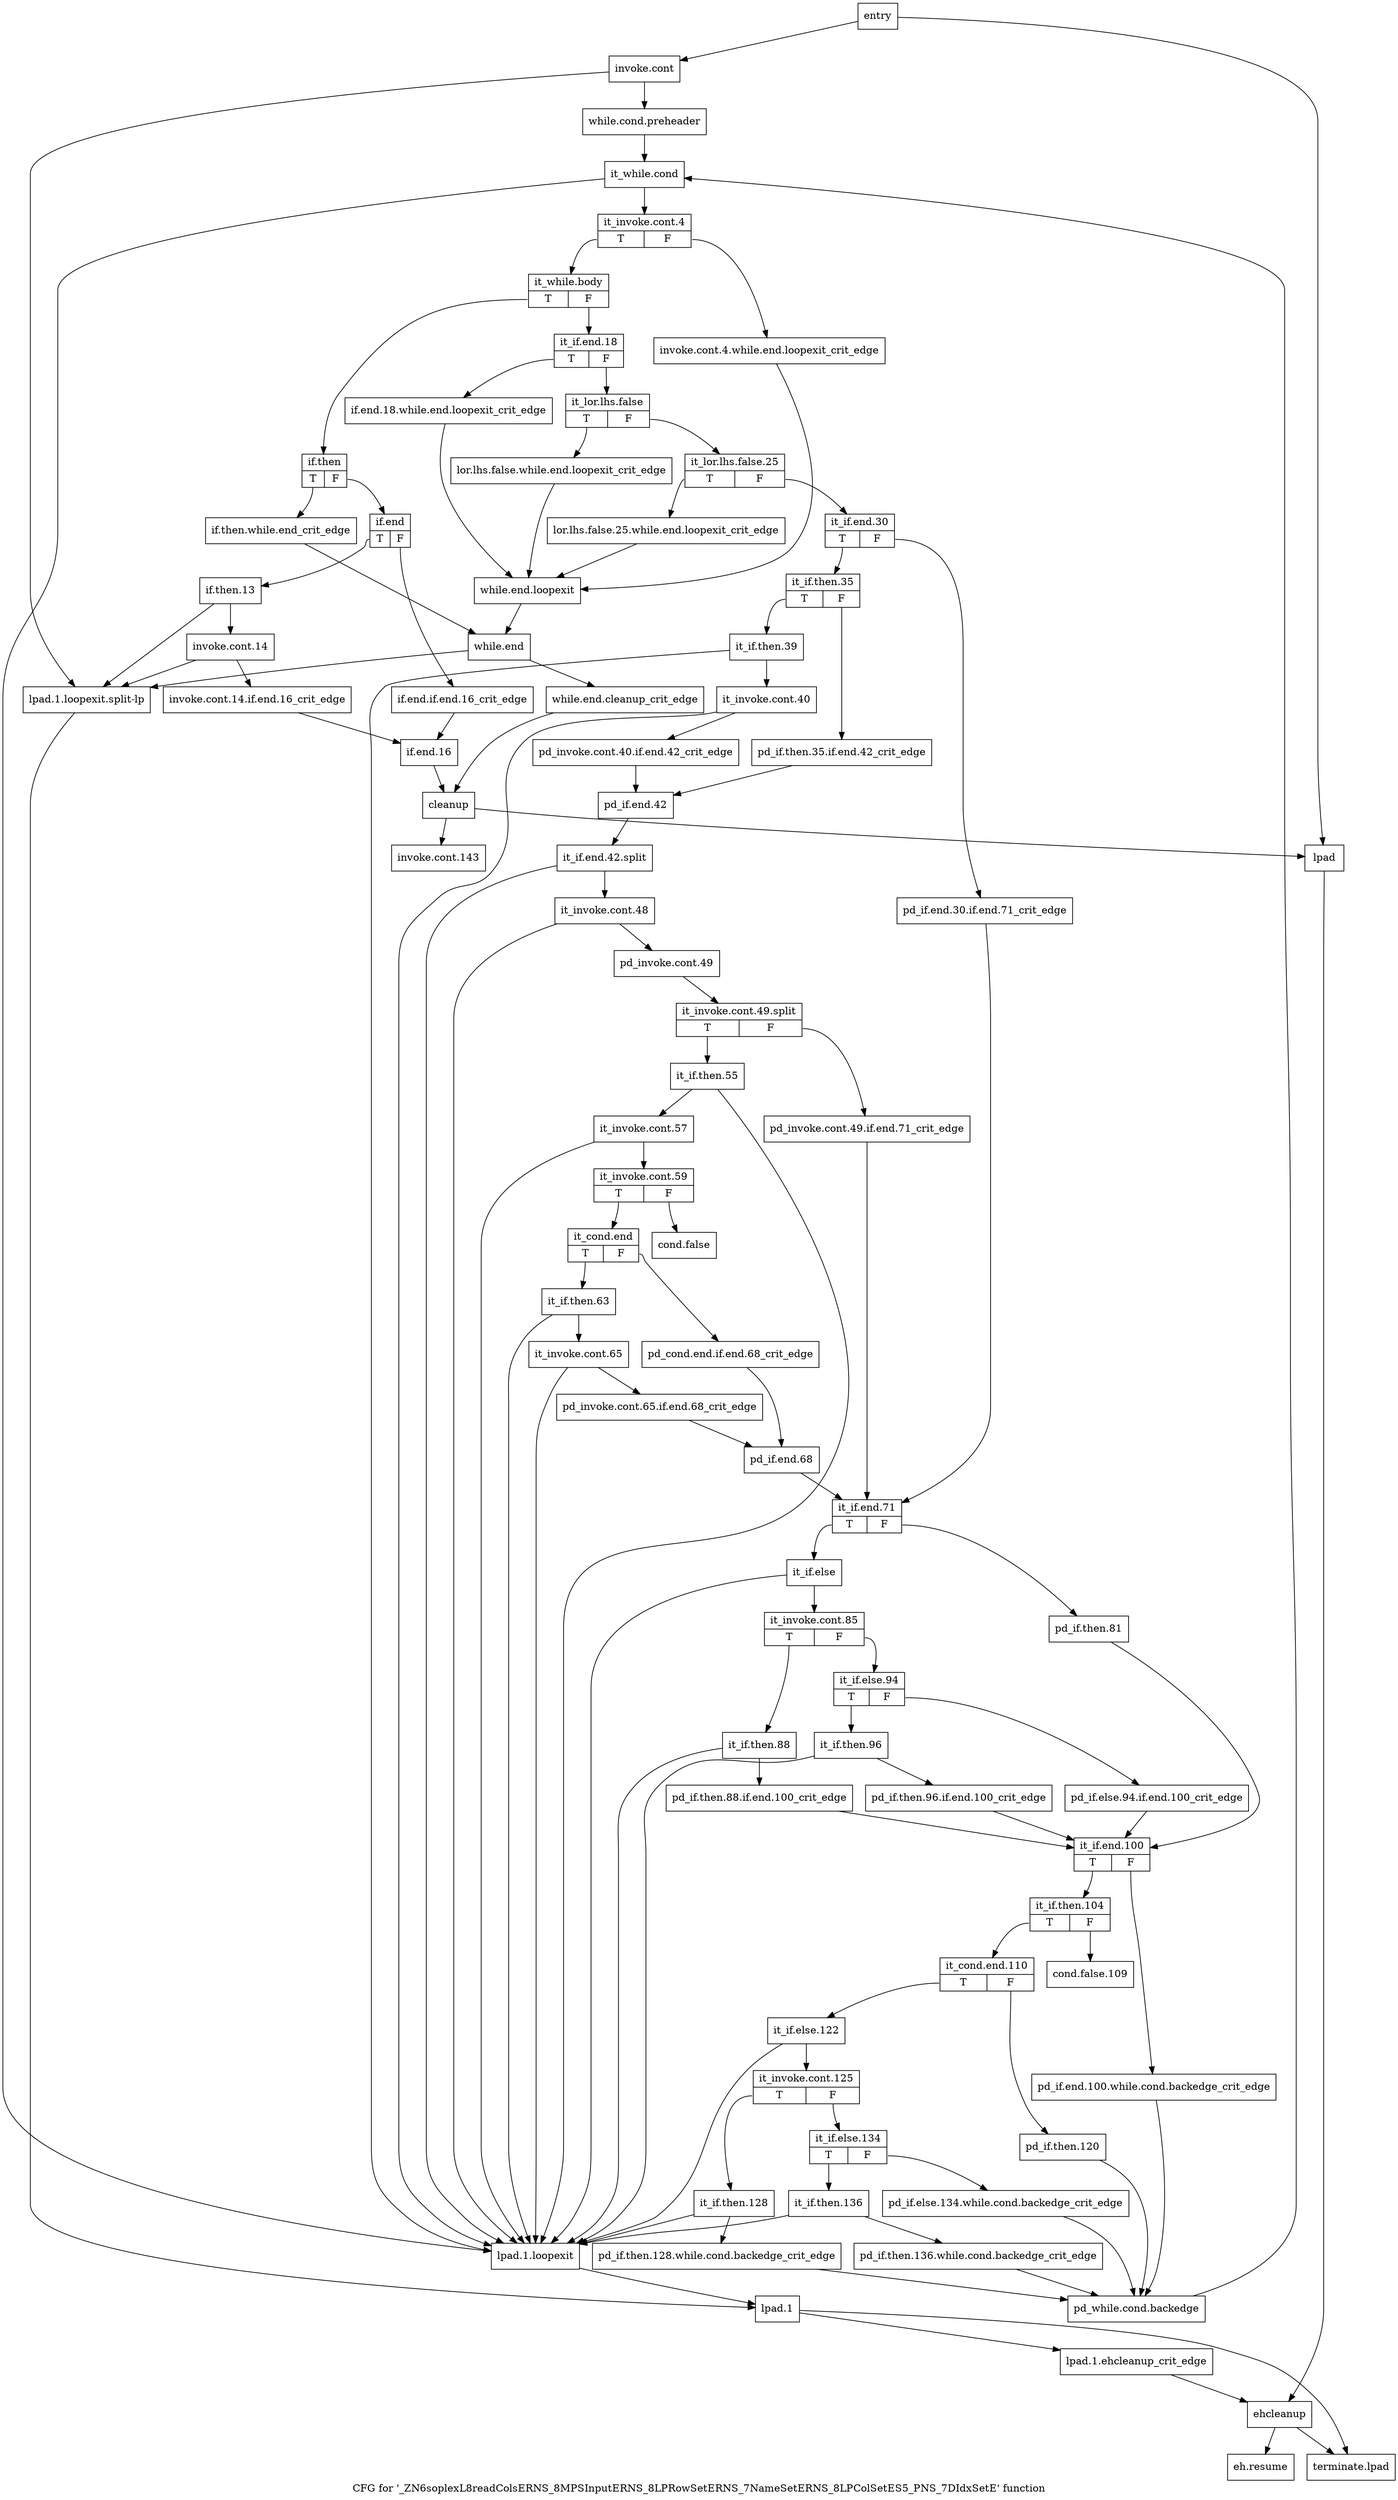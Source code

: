 digraph "CFG for '_ZN6soplexL8readColsERNS_8MPSInputERNS_8LPRowSetERNS_7NameSetERNS_8LPColSetES5_PNS_7DIdxSetE' function" {
	label="CFG for '_ZN6soplexL8readColsERNS_8MPSInputERNS_8LPRowSetERNS_7NameSetERNS_8LPColSetES5_PNS_7DIdxSetE' function";

	Node0x290eb20 [shape=record,label="{entry}"];
	Node0x290eb20 -> Node0x290eb70;
	Node0x290eb20 -> Node0x290edf0;
	Node0x290eb70 [shape=record,label="{invoke.cont}"];
	Node0x290eb70 -> Node0x290ebc0;
	Node0x290eb70 -> Node0x290ee90;
	Node0x290ebc0 [shape=record,label="{while.cond.preheader}"];
	Node0x290ebc0 -> Node0x290ec10;
	Node0x290ec10 [shape=record,label="{it_while.cond}"];
	Node0x290ec10 -> Node0x290ec60;
	Node0x290ec10 -> Node0x290ee40;
	Node0x290ec60 [shape=record,label="{it_invoke.cont.4|{<s0>T|<s1>F}}"];
	Node0x290ec60:s0 -> Node0x290ed00;
	Node0x290ec60:s1 -> Node0x290ecb0;
	Node0x290ecb0 [shape=record,label="{invoke.cont.4.while.end.loopexit_crit_edge}"];
	Node0x290ecb0 -> Node0x29101a0;
	Node0x290ed00 [shape=record,label="{it_while.body|{<s0>T|<s1>F}}"];
	Node0x290ed00:s0 -> Node0x290ed50;
	Node0x290ed00:s1 -> Node0x290f160;
	Node0x290ed50 [shape=record,label="{if.then|{<s0>T|<s1>F}}"];
	Node0x290ed50:s0 -> Node0x290eda0;
	Node0x290ed50:s1 -> Node0x290ef80;
	Node0x290eda0 [shape=record,label="{if.then.while.end_crit_edge}"];
	Node0x290eda0 -> Node0x29101f0;
	Node0x290edf0 [shape=record,label="{lpad}"];
	Node0x290edf0 -> Node0x2910330;
	Node0x290ee40 [shape=record,label="{lpad.1.loopexit}"];
	Node0x290ee40 -> Node0x290eee0;
	Node0x290ee90 [shape=record,label="{lpad.1.loopexit.split-lp}"];
	Node0x290ee90 -> Node0x290eee0;
	Node0x290eee0 [shape=record,label="{lpad.1}"];
	Node0x290eee0 -> Node0x290ef30;
	Node0x290eee0 -> Node0x29103d0;
	Node0x290ef30 [shape=record,label="{lpad.1.ehcleanup_crit_edge}"];
	Node0x290ef30 -> Node0x2910330;
	Node0x290ef80 [shape=record,label="{if.end|{<s0>T|<s1>F}}"];
	Node0x290ef80:s0 -> Node0x290f020;
	Node0x290ef80:s1 -> Node0x290efd0;
	Node0x290efd0 [shape=record,label="{if.end.if.end.16_crit_edge}"];
	Node0x290efd0 -> Node0x290f110;
	Node0x290f020 [shape=record,label="{if.then.13}"];
	Node0x290f020 -> Node0x290f070;
	Node0x290f020 -> Node0x290ee90;
	Node0x290f070 [shape=record,label="{invoke.cont.14}"];
	Node0x290f070 -> Node0x290f0c0;
	Node0x290f070 -> Node0x290ee90;
	Node0x290f0c0 [shape=record,label="{invoke.cont.14.if.end.16_crit_edge}"];
	Node0x290f0c0 -> Node0x290f110;
	Node0x290f110 [shape=record,label="{if.end.16}"];
	Node0x290f110 -> Node0x2910290;
	Node0x290f160 [shape=record,label="{it_if.end.18|{<s0>T|<s1>F}}"];
	Node0x290f160:s0 -> Node0x290f1b0;
	Node0x290f160:s1 -> Node0x290f200;
	Node0x290f1b0 [shape=record,label="{if.end.18.while.end.loopexit_crit_edge}"];
	Node0x290f1b0 -> Node0x29101a0;
	Node0x290f200 [shape=record,label="{it_lor.lhs.false|{<s0>T|<s1>F}}"];
	Node0x290f200:s0 -> Node0x290f250;
	Node0x290f200:s1 -> Node0x290f2a0;
	Node0x290f250 [shape=record,label="{lor.lhs.false.while.end.loopexit_crit_edge}"];
	Node0x290f250 -> Node0x29101a0;
	Node0x290f2a0 [shape=record,label="{it_lor.lhs.false.25|{<s0>T|<s1>F}}"];
	Node0x290f2a0:s0 -> Node0x290f2f0;
	Node0x290f2a0:s1 -> Node0x290f340;
	Node0x290f2f0 [shape=record,label="{lor.lhs.false.25.while.end.loopexit_crit_edge}"];
	Node0x290f2f0 -> Node0x29101a0;
	Node0x290f340 [shape=record,label="{it_if.end.30|{<s0>T|<s1>F}}"];
	Node0x290f340:s0 -> Node0x290f3e0;
	Node0x290f340:s1 -> Node0x290f390;
	Node0x290f390 [shape=record,label="{pd_if.end.30.if.end.71_crit_edge}"];
	Node0x290f390 -> Node0x290f9d0;
	Node0x290f3e0 [shape=record,label="{it_if.then.35|{<s0>T|<s1>F}}"];
	Node0x290f3e0:s0 -> Node0x290f480;
	Node0x290f3e0:s1 -> Node0x290f430;
	Node0x290f430 [shape=record,label="{pd_if.then.35.if.end.42_crit_edge}"];
	Node0x290f430 -> Node0x290f570;
	Node0x290f480 [shape=record,label="{it_if.then.39}"];
	Node0x290f480 -> Node0x290f4d0;
	Node0x290f480 -> Node0x290ee40;
	Node0x290f4d0 [shape=record,label="{it_invoke.cont.40}"];
	Node0x290f4d0 -> Node0x290f520;
	Node0x290f4d0 -> Node0x290ee40;
	Node0x290f520 [shape=record,label="{pd_invoke.cont.40.if.end.42_crit_edge}"];
	Node0x290f520 -> Node0x290f570;
	Node0x290f570 [shape=record,label="{pd_if.end.42}"];
	Node0x290f570 -> Node0x32a97c0;
	Node0x32a97c0 [shape=record,label="{it_if.end.42.split}"];
	Node0x32a97c0 -> Node0x290f5c0;
	Node0x32a97c0 -> Node0x290ee40;
	Node0x290f5c0 [shape=record,label="{it_invoke.cont.48}"];
	Node0x290f5c0 -> Node0x290f610;
	Node0x290f5c0 -> Node0x290ee40;
	Node0x290f610 [shape=record,label="{pd_invoke.cont.49}"];
	Node0x290f610 -> Node0x32ccc30;
	Node0x32ccc30 [shape=record,label="{it_invoke.cont.49.split|{<s0>T|<s1>F}}"];
	Node0x32ccc30:s0 -> Node0x290f6b0;
	Node0x32ccc30:s1 -> Node0x290f660;
	Node0x290f660 [shape=record,label="{pd_invoke.cont.49.if.end.71_crit_edge}"];
	Node0x290f660 -> Node0x290f9d0;
	Node0x290f6b0 [shape=record,label="{it_if.then.55}"];
	Node0x290f6b0 -> Node0x290f700;
	Node0x290f6b0 -> Node0x290ee40;
	Node0x290f700 [shape=record,label="{it_invoke.cont.57}"];
	Node0x290f700 -> Node0x290f750;
	Node0x290f700 -> Node0x290ee40;
	Node0x290f750 [shape=record,label="{it_invoke.cont.59|{<s0>T|<s1>F}}"];
	Node0x290f750:s0 -> Node0x290f7f0;
	Node0x290f750:s1 -> Node0x290f7a0;
	Node0x290f7a0 [shape=record,label="{cond.false}"];
	Node0x290f7f0 [shape=record,label="{it_cond.end|{<s0>T|<s1>F}}"];
	Node0x290f7f0:s0 -> Node0x290f890;
	Node0x290f7f0:s1 -> Node0x290f840;
	Node0x290f840 [shape=record,label="{pd_cond.end.if.end.68_crit_edge}"];
	Node0x290f840 -> Node0x290f980;
	Node0x290f890 [shape=record,label="{it_if.then.63}"];
	Node0x290f890 -> Node0x290f8e0;
	Node0x290f890 -> Node0x290ee40;
	Node0x290f8e0 [shape=record,label="{it_invoke.cont.65}"];
	Node0x290f8e0 -> Node0x290f930;
	Node0x290f8e0 -> Node0x290ee40;
	Node0x290f930 [shape=record,label="{pd_invoke.cont.65.if.end.68_crit_edge}"];
	Node0x290f930 -> Node0x290f980;
	Node0x290f980 [shape=record,label="{pd_if.end.68}"];
	Node0x290f980 -> Node0x290f9d0;
	Node0x290f9d0 [shape=record,label="{it_if.end.71|{<s0>T|<s1>F}}"];
	Node0x290f9d0:s0 -> Node0x290fa70;
	Node0x290f9d0:s1 -> Node0x290fa20;
	Node0x290fa20 [shape=record,label="{pd_if.then.81}"];
	Node0x290fa20 -> Node0x290fcf0;
	Node0x290fa70 [shape=record,label="{it_if.else}"];
	Node0x290fa70 -> Node0x290fac0;
	Node0x290fa70 -> Node0x290ee40;
	Node0x290fac0 [shape=record,label="{it_invoke.cont.85|{<s0>T|<s1>F}}"];
	Node0x290fac0:s0 -> Node0x290fb10;
	Node0x290fac0:s1 -> Node0x290fbb0;
	Node0x290fb10 [shape=record,label="{it_if.then.88}"];
	Node0x290fb10 -> Node0x290fb60;
	Node0x290fb10 -> Node0x290ee40;
	Node0x290fb60 [shape=record,label="{pd_if.then.88.if.end.100_crit_edge}"];
	Node0x290fb60 -> Node0x290fcf0;
	Node0x290fbb0 [shape=record,label="{it_if.else.94|{<s0>T|<s1>F}}"];
	Node0x290fbb0:s0 -> Node0x290fc50;
	Node0x290fbb0:s1 -> Node0x290fc00;
	Node0x290fc00 [shape=record,label="{pd_if.else.94.if.end.100_crit_edge}"];
	Node0x290fc00 -> Node0x290fcf0;
	Node0x290fc50 [shape=record,label="{it_if.then.96}"];
	Node0x290fc50 -> Node0x290fca0;
	Node0x290fc50 -> Node0x290ee40;
	Node0x290fca0 [shape=record,label="{pd_if.then.96.if.end.100_crit_edge}"];
	Node0x290fca0 -> Node0x290fcf0;
	Node0x290fcf0 [shape=record,label="{it_if.end.100|{<s0>T|<s1>F}}"];
	Node0x290fcf0:s0 -> Node0x290fd90;
	Node0x290fcf0:s1 -> Node0x290fd40;
	Node0x290fd40 [shape=record,label="{pd_if.end.100.while.cond.backedge_crit_edge}"];
	Node0x290fd40 -> Node0x290fed0;
	Node0x290fd90 [shape=record,label="{it_if.then.104|{<s0>T|<s1>F}}"];
	Node0x290fd90:s0 -> Node0x290fe30;
	Node0x290fd90:s1 -> Node0x290fde0;
	Node0x290fde0 [shape=record,label="{cond.false.109}"];
	Node0x290fe30 [shape=record,label="{it_cond.end.110|{<s0>T|<s1>F}}"];
	Node0x290fe30:s0 -> Node0x290ff20;
	Node0x290fe30:s1 -> Node0x290fe80;
	Node0x290fe80 [shape=record,label="{pd_if.then.120}"];
	Node0x290fe80 -> Node0x290fed0;
	Node0x290fed0 [shape=record,label="{pd_while.cond.backedge}"];
	Node0x290fed0 -> Node0x290ec10;
	Node0x290ff20 [shape=record,label="{it_if.else.122}"];
	Node0x290ff20 -> Node0x290ff70;
	Node0x290ff20 -> Node0x290ee40;
	Node0x290ff70 [shape=record,label="{it_invoke.cont.125|{<s0>T|<s1>F}}"];
	Node0x290ff70:s0 -> Node0x290ffc0;
	Node0x290ff70:s1 -> Node0x2910060;
	Node0x290ffc0 [shape=record,label="{it_if.then.128}"];
	Node0x290ffc0 -> Node0x2910010;
	Node0x290ffc0 -> Node0x290ee40;
	Node0x2910010 [shape=record,label="{pd_if.then.128.while.cond.backedge_crit_edge}"];
	Node0x2910010 -> Node0x290fed0;
	Node0x2910060 [shape=record,label="{it_if.else.134|{<s0>T|<s1>F}}"];
	Node0x2910060:s0 -> Node0x2910100;
	Node0x2910060:s1 -> Node0x29100b0;
	Node0x29100b0 [shape=record,label="{pd_if.else.134.while.cond.backedge_crit_edge}"];
	Node0x29100b0 -> Node0x290fed0;
	Node0x2910100 [shape=record,label="{it_if.then.136}"];
	Node0x2910100 -> Node0x2910150;
	Node0x2910100 -> Node0x290ee40;
	Node0x2910150 [shape=record,label="{pd_if.then.136.while.cond.backedge_crit_edge}"];
	Node0x2910150 -> Node0x290fed0;
	Node0x29101a0 [shape=record,label="{while.end.loopexit}"];
	Node0x29101a0 -> Node0x29101f0;
	Node0x29101f0 [shape=record,label="{while.end}"];
	Node0x29101f0 -> Node0x2910240;
	Node0x29101f0 -> Node0x290ee90;
	Node0x2910240 [shape=record,label="{while.end.cleanup_crit_edge}"];
	Node0x2910240 -> Node0x2910290;
	Node0x2910290 [shape=record,label="{cleanup}"];
	Node0x2910290 -> Node0x29102e0;
	Node0x2910290 -> Node0x290edf0;
	Node0x29102e0 [shape=record,label="{invoke.cont.143}"];
	Node0x2910330 [shape=record,label="{ehcleanup}"];
	Node0x2910330 -> Node0x2910380;
	Node0x2910330 -> Node0x29103d0;
	Node0x2910380 [shape=record,label="{eh.resume}"];
	Node0x29103d0 [shape=record,label="{terminate.lpad}"];
}
